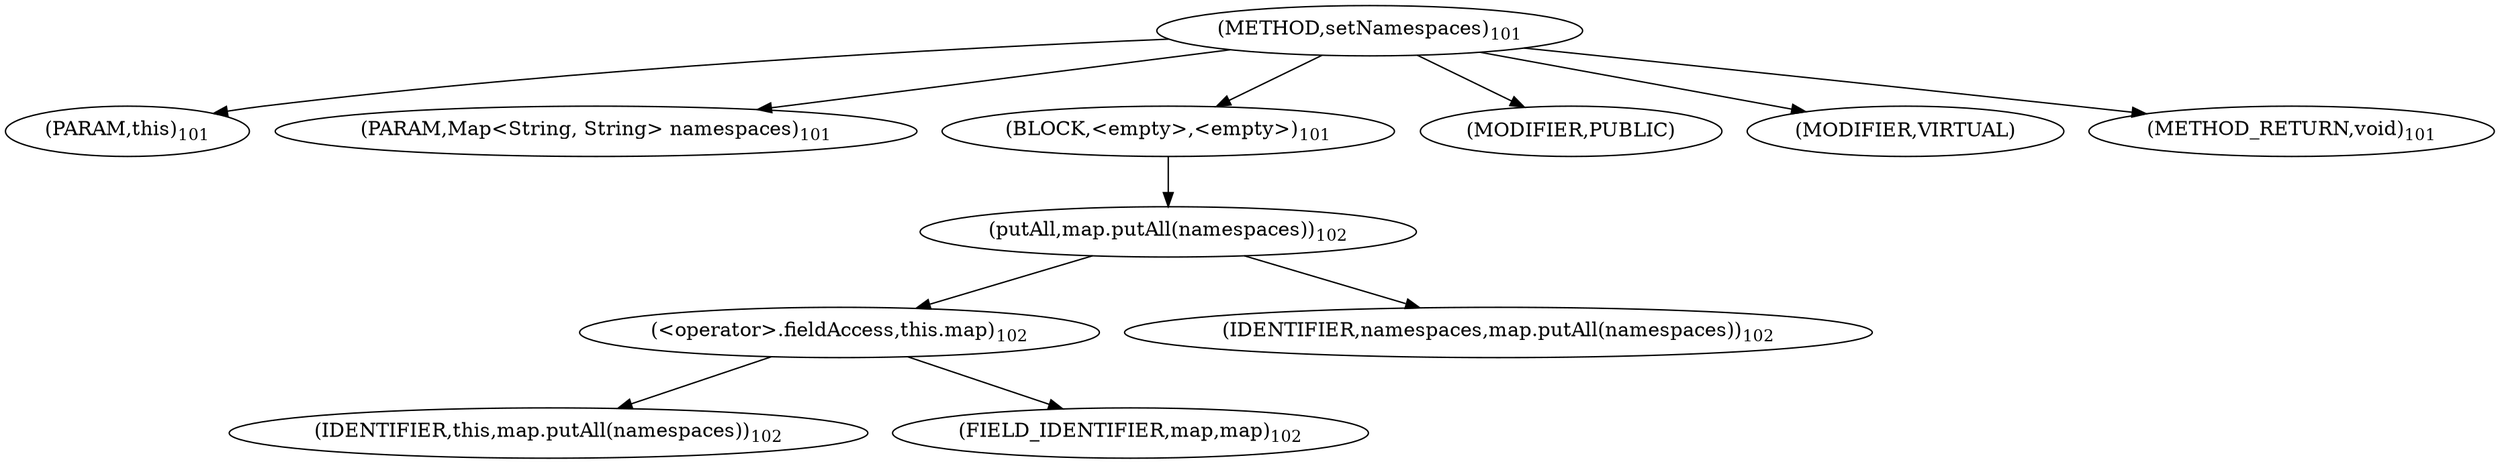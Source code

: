 digraph "setNamespaces" {  
"249" [label = <(METHOD,setNamespaces)<SUB>101</SUB>> ]
"250" [label = <(PARAM,this)<SUB>101</SUB>> ]
"251" [label = <(PARAM,Map&lt;String, String&gt; namespaces)<SUB>101</SUB>> ]
"252" [label = <(BLOCK,&lt;empty&gt;,&lt;empty&gt;)<SUB>101</SUB>> ]
"253" [label = <(putAll,map.putAll(namespaces))<SUB>102</SUB>> ]
"254" [label = <(&lt;operator&gt;.fieldAccess,this.map)<SUB>102</SUB>> ]
"255" [label = <(IDENTIFIER,this,map.putAll(namespaces))<SUB>102</SUB>> ]
"256" [label = <(FIELD_IDENTIFIER,map,map)<SUB>102</SUB>> ]
"257" [label = <(IDENTIFIER,namespaces,map.putAll(namespaces))<SUB>102</SUB>> ]
"258" [label = <(MODIFIER,PUBLIC)> ]
"259" [label = <(MODIFIER,VIRTUAL)> ]
"260" [label = <(METHOD_RETURN,void)<SUB>101</SUB>> ]
  "249" -> "250" 
  "249" -> "251" 
  "249" -> "252" 
  "249" -> "258" 
  "249" -> "259" 
  "249" -> "260" 
  "252" -> "253" 
  "253" -> "254" 
  "253" -> "257" 
  "254" -> "255" 
  "254" -> "256" 
}
